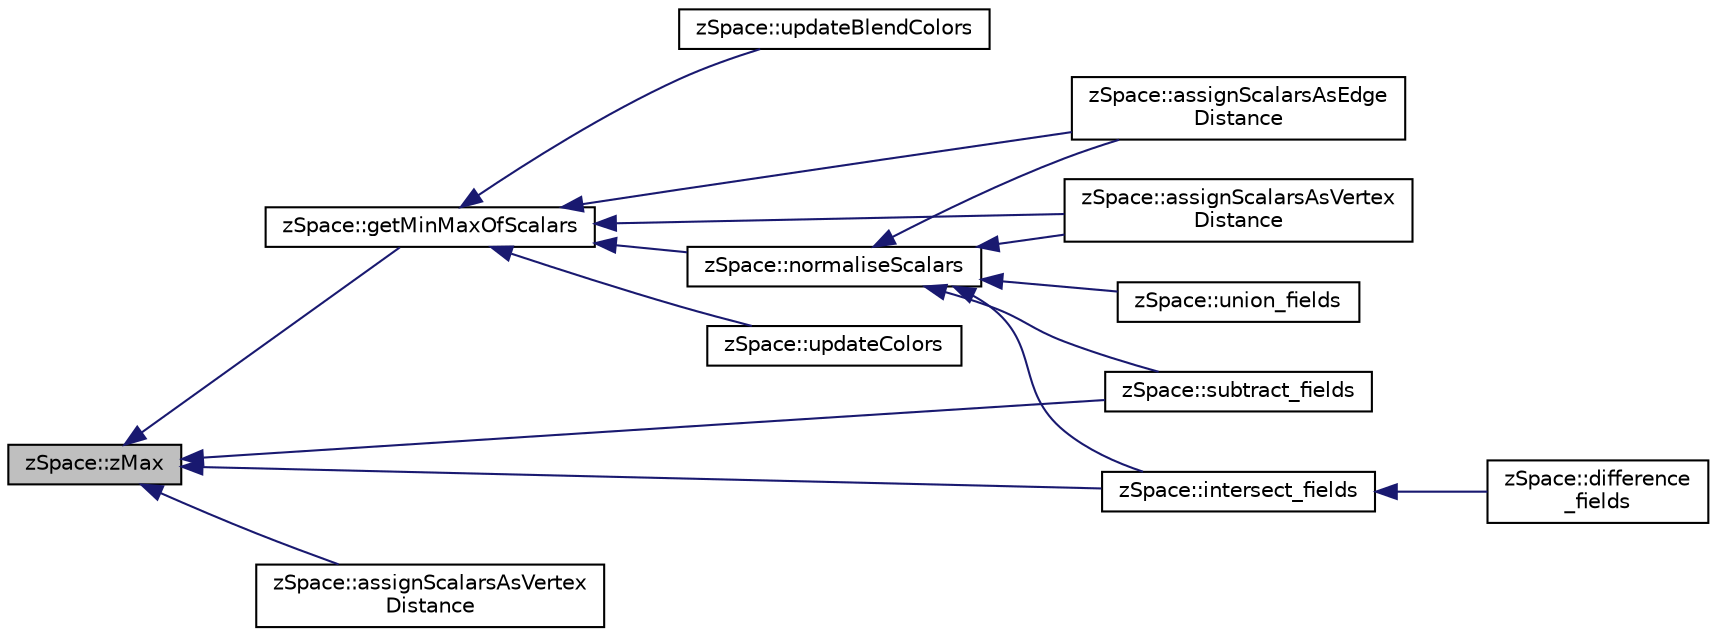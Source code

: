 digraph "zSpace::zMax"
{
  edge [fontname="Helvetica",fontsize="10",labelfontname="Helvetica",labelfontsize="10"];
  node [fontname="Helvetica",fontsize="10",shape=record];
  rankdir="LR";
  Node48 [label="zSpace::zMax",height=0.2,width=0.4,color="black", fillcolor="grey75", style="filled", fontcolor="black"];
  Node48 -> Node49 [dir="back",color="midnightblue",fontsize="10",style="solid",fontname="Helvetica"];
  Node49 [label="zSpace::getMinMaxOfScalars",height=0.2,width=0.4,color="black", fillcolor="white", style="filled",URL="$group__z_field_utilities.html#ga9ff370b9c2198d7f4a19d3ebbe75529f",tooltip="This method computes the min and max scalar values at the given Scalars buffer. "];
  Node49 -> Node50 [dir="back",color="midnightblue",fontsize="10",style="solid",fontname="Helvetica"];
  Node50 [label="zSpace::normaliseScalars",height=0.2,width=0.4,color="black", fillcolor="white", style="filled",URL="$group__z_field_utilities.html#ga524f0acafcab3796882c6cd327564965",tooltip="This method normalises the scalar values at the given field buffer. "];
  Node50 -> Node51 [dir="back",color="midnightblue",fontsize="10",style="solid",fontname="Helvetica"];
  Node51 [label="zSpace::assignScalarsAsVertex\lDistance",height=0.2,width=0.4,color="black", fillcolor="white", style="filled",URL="$group__z_field2_d_utilities.html#ga28516c1df87b7ab952dfefb60e2d3921",tooltip="This method creates a vertex distance Field from the input mesh vertex positions. ..."];
  Node50 -> Node52 [dir="back",color="midnightblue",fontsize="10",style="solid",fontname="Helvetica"];
  Node52 [label="zSpace::assignScalarsAsEdge\lDistance",height=0.2,width=0.4,color="black", fillcolor="white", style="filled",URL="$group__z_field2_d_utilities.html#gae0e4895a659cd46728f0f9d13adf58ed",tooltip="This method creates a edge distance Field from the input mesh. "];
  Node50 -> Node53 [dir="back",color="midnightblue",fontsize="10",style="solid",fontname="Helvetica"];
  Node53 [label="zSpace::union_fields",height=0.2,width=0.4,color="black", fillcolor="white", style="filled",URL="$group__z_field2_d_utilities.html#gae68c3cc003ddb91163a995e1235c938b",tooltip="This method creates a union of the fields at the input buffers and stores them in the result buffer..."];
  Node50 -> Node54 [dir="back",color="midnightblue",fontsize="10",style="solid",fontname="Helvetica"];
  Node54 [label="zSpace::subtract_fields",height=0.2,width=0.4,color="black", fillcolor="white", style="filled",URL="$group__z_field2_d_utilities.html#ga92ff3f50a3ac8669fdd2417a5f8ac611",tooltip="This method creates a subtraction of the fields at the input buffers and stores them in the result bu..."];
  Node50 -> Node55 [dir="back",color="midnightblue",fontsize="10",style="solid",fontname="Helvetica"];
  Node55 [label="zSpace::intersect_fields",height=0.2,width=0.4,color="black", fillcolor="white", style="filled",URL="$group__z_field2_d_utilities.html#ga65f46131efc2cbe876ba5d4384d76dd9",tooltip="This method creates a intersect of the fields at the input buffers and stores them in the result buff..."];
  Node55 -> Node56 [dir="back",color="midnightblue",fontsize="10",style="solid",fontname="Helvetica"];
  Node56 [label="zSpace::difference\l_fields",height=0.2,width=0.4,color="black", fillcolor="white", style="filled",URL="$group__z_field2_d_utilities.html#ga19783b321eeeebfef2f3d5a0388c2278",tooltip="This method creates a difference of the fields at the input buffers and stores them in the result buf..."];
  Node49 -> Node51 [dir="back",color="midnightblue",fontsize="10",style="solid",fontname="Helvetica"];
  Node49 -> Node52 [dir="back",color="midnightblue",fontsize="10",style="solid",fontname="Helvetica"];
  Node49 -> Node57 [dir="back",color="midnightblue",fontsize="10",style="solid",fontname="Helvetica"];
  Node57 [label="zSpace::updateColors",height=0.2,width=0.4,color="black", fillcolor="white", style="filled",URL="$group__z_field2_d_utilities.html#gaa729c665b3b653a45b8d18366cb0db16",tooltip="This method updates the color values of the field mesh based on the scalar values. Gradient - Black to Red. "];
  Node49 -> Node58 [dir="back",color="midnightblue",fontsize="10",style="solid",fontname="Helvetica"];
  Node58 [label="zSpace::updateBlendColors",height=0.2,width=0.4,color="black", fillcolor="white", style="filled",URL="$group__z_field2_d_utilities.html#ga3bb0d7e6c79864a2448cfcdab850d53a",tooltip="This method updates the color values of the field mesh based on the scalar values. "];
  Node48 -> Node59 [dir="back",color="midnightblue",fontsize="10",style="solid",fontname="Helvetica"];
  Node59 [label="zSpace::assignScalarsAsVertex\lDistance",height=0.2,width=0.4,color="black", fillcolor="white", style="filled",URL="$group__z_field2_d_utilities.html#ga4b304f57284b5f4a4907fcf3c8455570",tooltip="This method creates a vertex distance Field from the input vector of zVector positions. "];
  Node48 -> Node54 [dir="back",color="midnightblue",fontsize="10",style="solid",fontname="Helvetica"];
  Node48 -> Node55 [dir="back",color="midnightblue",fontsize="10",style="solid",fontname="Helvetica"];
}
